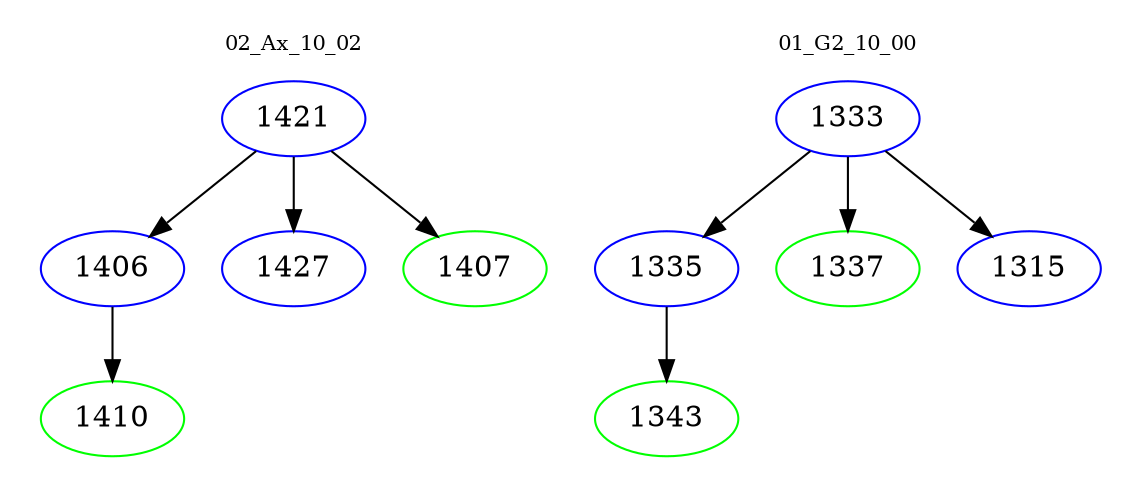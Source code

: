 digraph{
subgraph cluster_0 {
color = white
label = "02_Ax_10_02";
fontsize=10;
T0_1421 [label="1421", color="blue"]
T0_1421 -> T0_1406 [color="black"]
T0_1406 [label="1406", color="blue"]
T0_1406 -> T0_1410 [color="black"]
T0_1410 [label="1410", color="green"]
T0_1421 -> T0_1427 [color="black"]
T0_1427 [label="1427", color="blue"]
T0_1421 -> T0_1407 [color="black"]
T0_1407 [label="1407", color="green"]
}
subgraph cluster_1 {
color = white
label = "01_G2_10_00";
fontsize=10;
T1_1333 [label="1333", color="blue"]
T1_1333 -> T1_1335 [color="black"]
T1_1335 [label="1335", color="blue"]
T1_1335 -> T1_1343 [color="black"]
T1_1343 [label="1343", color="green"]
T1_1333 -> T1_1337 [color="black"]
T1_1337 [label="1337", color="green"]
T1_1333 -> T1_1315 [color="black"]
T1_1315 [label="1315", color="blue"]
}
}
